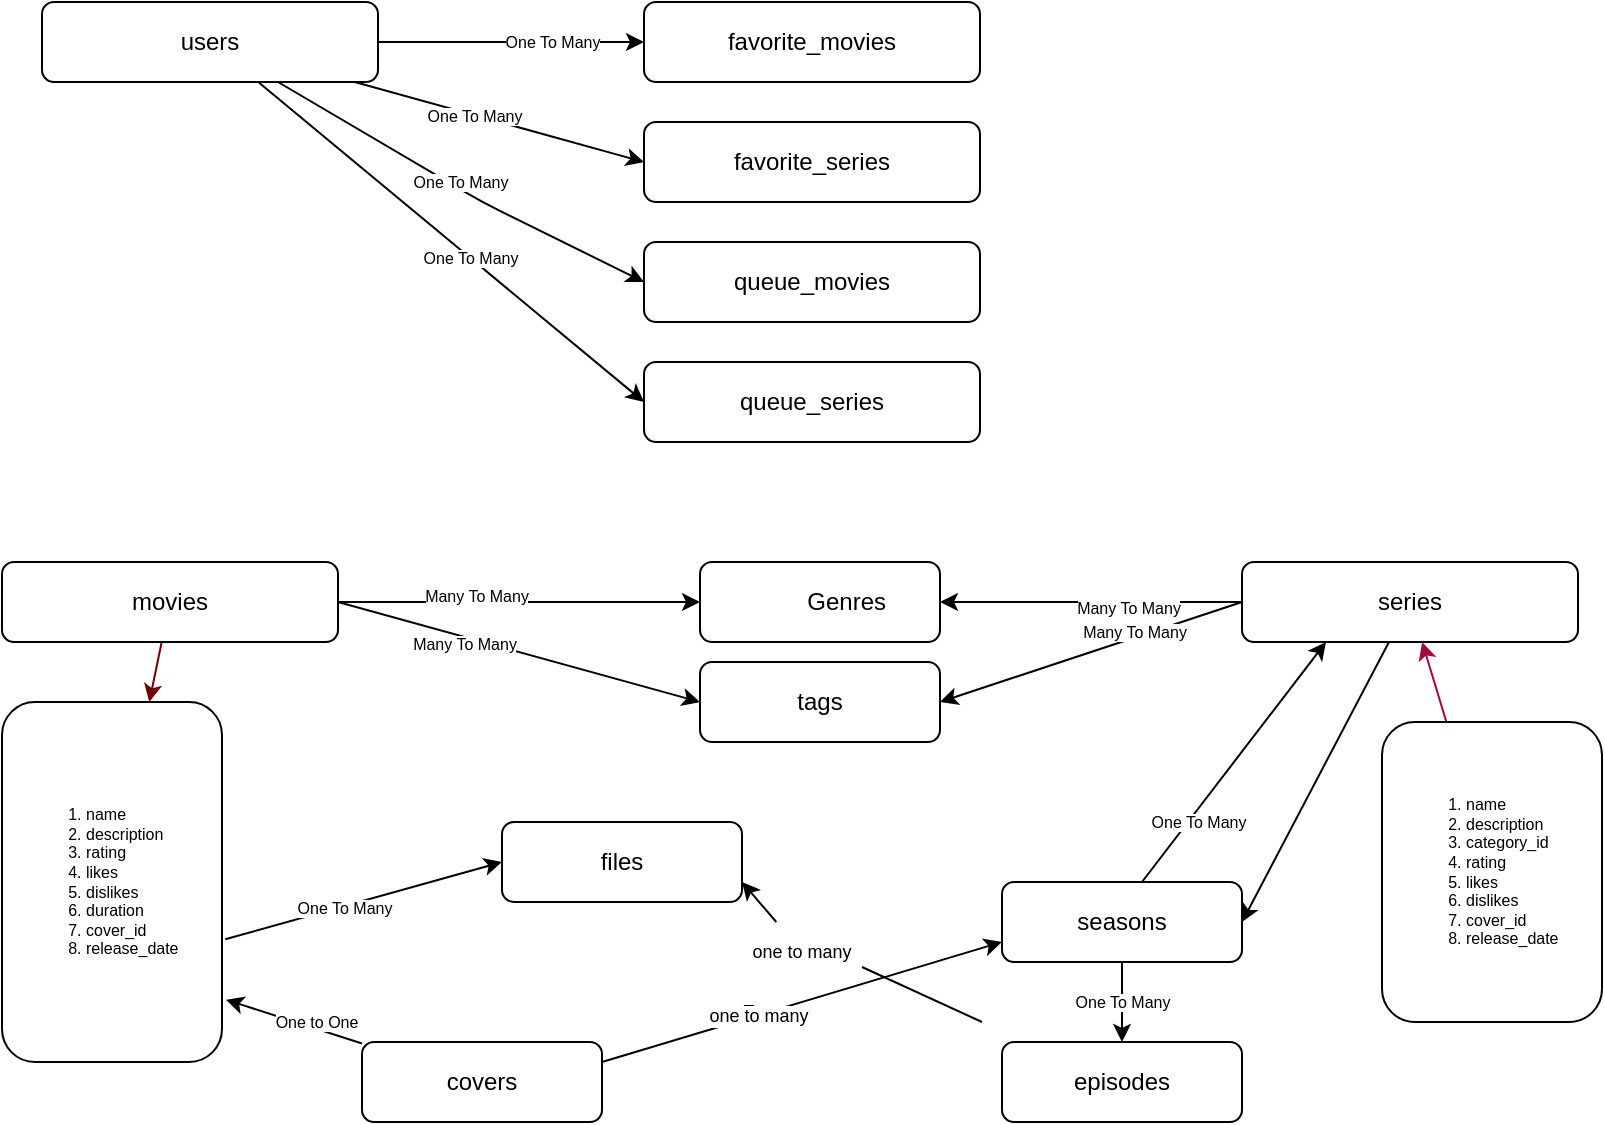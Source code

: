 <mxfile>
    <diagram id="Clx3CYM9aYBjJozJZF0z" name="Main">
        <mxGraphModel dx="604" dy="401" grid="1" gridSize="10" guides="1" tooltips="1" connect="1" arrows="1" fold="1" page="1" pageScale="1" pageWidth="850" pageHeight="1100" math="0" shadow="0">
            <root>
                <mxCell id="0"/>
                <mxCell id="1" parent="0"/>
                <mxCell id="9" value="" style="edgeStyle=none;html=1;fillColor=#a20025;strokeColor=#6F0000;" parent="1" source="5" target="8" edge="1">
                    <mxGeometry relative="1" as="geometry"/>
                </mxCell>
                <mxCell id="5" value="movies" style="rounded=1;whiteSpace=wrap;html=1;" parent="1" vertex="1">
                    <mxGeometry x="20" y="320" width="168" height="40" as="geometry"/>
                </mxCell>
                <mxCell id="8" value="&lt;ol style=&quot;font-size: 8px&quot;&gt;&lt;li&gt;name&lt;/li&gt;&lt;li&gt;description&lt;/li&gt;&lt;li&gt;&lt;span&gt;rating&lt;/span&gt;&lt;/li&gt;&lt;li&gt;likes&lt;/li&gt;&lt;li&gt;dislikes&lt;/li&gt;&lt;li&gt;duration&lt;/li&gt;&lt;li&gt;cover_id&lt;/li&gt;&lt;li&gt;release_date&lt;/li&gt;&lt;/ol&gt;" style="rounded=1;whiteSpace=wrap;html=1;align=left;" parent="1" vertex="1">
                    <mxGeometry x="20" y="390" width="110" height="180" as="geometry"/>
                </mxCell>
                <mxCell id="10" value="&lt;span style=&quot;white-space: pre&quot;&gt;&#9;&lt;/span&gt;Genres" style="rounded=1;whiteSpace=wrap;html=1;gradientColor=none;" parent="1" vertex="1">
                    <mxGeometry x="369" y="320" width="120" height="40" as="geometry"/>
                </mxCell>
                <mxCell id="11" value="tags" style="rounded=1;whiteSpace=wrap;html=1;" parent="1" vertex="1">
                    <mxGeometry x="369" y="370" width="120" height="40" as="geometry"/>
                </mxCell>
                <mxCell id="12" value="files" style="rounded=1;whiteSpace=wrap;html=1;" parent="1" vertex="1">
                    <mxGeometry x="270" y="450" width="120" height="40" as="geometry"/>
                </mxCell>
                <mxCell id="34" style="edgeStyle=none;html=1;entryX=1.018;entryY=0.827;entryDx=0;entryDy=0;entryPerimeter=0;fontSize=8;" parent="1" source="13" target="8" edge="1">
                    <mxGeometry relative="1" as="geometry"/>
                </mxCell>
                <mxCell id="35" value="One to One" style="edgeLabel;html=1;align=center;verticalAlign=middle;resizable=0;points=[];fontSize=8;" parent="34" vertex="1" connectable="0">
                    <mxGeometry x="-0.303" y="-3" relative="1" as="geometry">
                        <mxPoint as="offset"/>
                    </mxGeometry>
                </mxCell>
                <mxCell id="13" value="covers" style="rounded=1;whiteSpace=wrap;html=1;" parent="1" vertex="1">
                    <mxGeometry x="200" y="560" width="120" height="40" as="geometry"/>
                </mxCell>
                <mxCell id="14" value="" style="endArrow=classic;html=1;fontSize=8;entryX=0;entryY=0.5;entryDx=0;entryDy=0;exitX=1;exitY=0.5;exitDx=0;exitDy=0;" parent="1" source="5" target="10" edge="1">
                    <mxGeometry width="50" height="50" relative="1" as="geometry">
                        <mxPoint x="169" y="420" as="sourcePoint"/>
                        <mxPoint x="299" y="340" as="targetPoint"/>
                    </mxGeometry>
                </mxCell>
                <mxCell id="15" value="Many To Many" style="edgeLabel;html=1;align=center;verticalAlign=middle;resizable=0;points=[];fontSize=8;" parent="14" vertex="1" connectable="0">
                    <mxGeometry x="-0.24" y="3" relative="1" as="geometry">
                        <mxPoint as="offset"/>
                    </mxGeometry>
                </mxCell>
                <mxCell id="16" value="" style="endArrow=classic;html=1;fontSize=8;exitX=1;exitY=0.5;exitDx=0;exitDy=0;entryX=0;entryY=0.5;entryDx=0;entryDy=0;" parent="1" source="5" target="11" edge="1">
                    <mxGeometry width="50" height="50" relative="1" as="geometry">
                        <mxPoint x="159" y="440" as="sourcePoint"/>
                        <mxPoint x="299" y="390" as="targetPoint"/>
                    </mxGeometry>
                </mxCell>
                <mxCell id="17" value="Many To Many" style="edgeLabel;html=1;align=center;verticalAlign=middle;resizable=0;points=[];fontSize=8;" parent="16" vertex="1" connectable="0">
                    <mxGeometry x="-0.295" y="-3" relative="1" as="geometry">
                        <mxPoint as="offset"/>
                    </mxGeometry>
                </mxCell>
                <mxCell id="18" value="" style="endArrow=classic;html=1;fontSize=8;exitX=1.015;exitY=0.659;exitDx=0;exitDy=0;exitPerimeter=0;entryX=0;entryY=0.5;entryDx=0;entryDy=0;" parent="1" source="8" target="12" edge="1">
                    <mxGeometry width="50" height="50" relative="1" as="geometry">
                        <mxPoint x="159" y="440" as="sourcePoint"/>
                        <mxPoint x="209" y="390" as="targetPoint"/>
                    </mxGeometry>
                </mxCell>
                <mxCell id="19" value="One To Many" style="edgeLabel;html=1;align=center;verticalAlign=middle;resizable=0;points=[];fontSize=8;" parent="18" vertex="1" connectable="0">
                    <mxGeometry x="-0.154" y="-1" relative="1" as="geometry">
                        <mxPoint as="offset"/>
                    </mxGeometry>
                </mxCell>
                <mxCell id="29" style="edgeStyle=none;html=1;entryX=1;entryY=0.5;entryDx=0;entryDy=0;fontSize=8;" parent="1" source="21" target="28" edge="1">
                    <mxGeometry relative="1" as="geometry"/>
                </mxCell>
                <mxCell id="21" value="series" style="rounded=1;whiteSpace=wrap;html=1;" parent="1" vertex="1">
                    <mxGeometry x="640" y="320" width="168" height="40" as="geometry"/>
                </mxCell>
                <mxCell id="23" value="" style="edgeStyle=none;html=1;fontSize=8;fillColor=#d80073;strokeColor=#A50040;" parent="1" source="22" target="21" edge="1">
                    <mxGeometry relative="1" as="geometry"/>
                </mxCell>
                <mxCell id="22" value="&lt;ol style=&quot;font-size: 8px&quot;&gt;&lt;li&gt;name&lt;/li&gt;&lt;li&gt;description&lt;/li&gt;&lt;li&gt;category_id&lt;/li&gt;&lt;li&gt;rating&lt;/li&gt;&lt;li&gt;&lt;span&gt;likes&lt;/span&gt;&lt;br&gt;&lt;/li&gt;&lt;li&gt;dislikes&lt;/li&gt;&lt;li&gt;&lt;span&gt;cover_id&lt;/span&gt;&lt;br&gt;&lt;/li&gt;&lt;li&gt;&lt;span&gt;release_date&lt;/span&gt;&lt;/li&gt;&lt;/ol&gt;" style="rounded=1;whiteSpace=wrap;html=1;align=left;" parent="1" vertex="1">
                    <mxGeometry x="710" y="400" width="110" height="150" as="geometry"/>
                </mxCell>
                <mxCell id="24" value="" style="endArrow=classic;html=1;fontSize=8;entryX=1;entryY=0.5;entryDx=0;entryDy=0;exitX=0;exitY=0.5;exitDx=0;exitDy=0;" parent="1" source="21" target="10" edge="1">
                    <mxGeometry width="50" height="50" relative="1" as="geometry">
                        <mxPoint x="640" y="410" as="sourcePoint"/>
                        <mxPoint x="570.0" y="340" as="targetPoint"/>
                    </mxGeometry>
                </mxCell>
                <mxCell id="25" value="Many To Many" style="edgeLabel;html=1;align=center;verticalAlign=middle;resizable=0;points=[];fontSize=8;" parent="24" vertex="1" connectable="0">
                    <mxGeometry x="-0.24" y="3" relative="1" as="geometry">
                        <mxPoint as="offset"/>
                    </mxGeometry>
                </mxCell>
                <mxCell id="26" value="" style="endArrow=classic;html=1;fontSize=8;exitX=0;exitY=0.5;exitDx=0;exitDy=0;entryX=1;entryY=0.5;entryDx=0;entryDy=0;" parent="1" source="21" target="11" edge="1">
                    <mxGeometry width="50" height="50" relative="1" as="geometry">
                        <mxPoint x="319.56" y="461" as="sourcePoint"/>
                        <mxPoint x="570.0" y="390" as="targetPoint"/>
                    </mxGeometry>
                </mxCell>
                <mxCell id="27" value="Many To Many" style="edgeLabel;html=1;align=center;verticalAlign=middle;resizable=0;points=[];fontSize=8;" parent="26" vertex="1" connectable="0">
                    <mxGeometry x="-0.295" y="-3" relative="1" as="geometry">
                        <mxPoint as="offset"/>
                    </mxGeometry>
                </mxCell>
                <mxCell id="33" value="One To Many" style="edgeStyle=none;html=1;fontSize=8;" parent="1" source="28" target="31" edge="1">
                    <mxGeometry relative="1" as="geometry"/>
                </mxCell>
                <mxCell id="28" value="seasons" style="rounded=1;whiteSpace=wrap;html=1;" parent="1" vertex="1">
                    <mxGeometry x="520" y="480" width="120" height="40" as="geometry"/>
                </mxCell>
                <mxCell id="31" value="episodes" style="rounded=1;whiteSpace=wrap;html=1;" parent="1" vertex="1">
                    <mxGeometry x="520" y="560" width="120" height="40" as="geometry"/>
                </mxCell>
                <mxCell id="39" value="" style="endArrow=classic;html=1;fontSize=8;entryX=0.25;entryY=1;entryDx=0;entryDy=0;" parent="1" target="21" edge="1">
                    <mxGeometry width="50" height="50" relative="1" as="geometry">
                        <mxPoint x="590" y="480" as="sourcePoint"/>
                        <mxPoint x="640" y="440" as="targetPoint"/>
                    </mxGeometry>
                </mxCell>
                <mxCell id="41" value="One To Many" style="edgeLabel;html=1;align=center;verticalAlign=middle;resizable=0;points=[];fontSize=8;" parent="39" vertex="1" connectable="0">
                    <mxGeometry x="-0.461" y="-3" relative="1" as="geometry">
                        <mxPoint as="offset"/>
                    </mxGeometry>
                </mxCell>
                <mxCell id="46" style="edgeStyle=none;html=1;entryX=0;entryY=0.5;entryDx=0;entryDy=0;fontSize=8;" parent="1" source="43" target="44" edge="1">
                    <mxGeometry relative="1" as="geometry"/>
                </mxCell>
                <mxCell id="49" value="One To Many" style="edgeLabel;html=1;align=center;verticalAlign=middle;resizable=0;points=[];fontSize=8;" parent="46" vertex="1" connectable="0">
                    <mxGeometry x="0.3" relative="1" as="geometry">
                        <mxPoint as="offset"/>
                    </mxGeometry>
                </mxCell>
                <mxCell id="47" style="edgeStyle=none;html=1;entryX=0;entryY=0.5;entryDx=0;entryDy=0;fontSize=8;" parent="1" source="43" target="45" edge="1">
                    <mxGeometry relative="1" as="geometry"/>
                </mxCell>
                <mxCell id="50" value="One To Many" style="edgeLabel;html=1;align=center;verticalAlign=middle;resizable=0;points=[];fontSize=8;" parent="47" vertex="1" connectable="0">
                    <mxGeometry x="-0.18" relative="1" as="geometry">
                        <mxPoint as="offset"/>
                    </mxGeometry>
                </mxCell>
                <mxCell id="53" style="edgeStyle=none;html=1;entryX=0;entryY=0.5;entryDx=0;entryDy=0;fontSize=8;" parent="1" source="43" target="51" edge="1">
                    <mxGeometry relative="1" as="geometry">
                        <Array as="points">
                            <mxPoint x="260" y="140"/>
                        </Array>
                    </mxGeometry>
                </mxCell>
                <mxCell id="55" value="One To Many" style="edgeLabel;html=1;align=center;verticalAlign=middle;resizable=0;points=[];fontSize=8;" parent="53" vertex="1" connectable="0">
                    <mxGeometry x="-0.005" y="3" relative="1" as="geometry">
                        <mxPoint as="offset"/>
                    </mxGeometry>
                </mxCell>
                <mxCell id="54" style="edgeStyle=none;html=1;entryX=0;entryY=0.5;entryDx=0;entryDy=0;fontSize=8;" parent="1" source="43" target="52" edge="1">
                    <mxGeometry relative="1" as="geometry"/>
                </mxCell>
                <mxCell id="56" value="One To Many" style="edgeLabel;html=1;align=center;verticalAlign=middle;resizable=0;points=[];fontSize=8;" parent="54" vertex="1" connectable="0">
                    <mxGeometry x="0.094" relative="1" as="geometry">
                        <mxPoint as="offset"/>
                    </mxGeometry>
                </mxCell>
                <mxCell id="43" value="users" style="rounded=1;whiteSpace=wrap;html=1;" parent="1" vertex="1">
                    <mxGeometry x="40" y="40" width="168" height="40" as="geometry"/>
                </mxCell>
                <mxCell id="44" value="favorite_movies" style="rounded=1;whiteSpace=wrap;html=1;" parent="1" vertex="1">
                    <mxGeometry x="341" y="40" width="168" height="40" as="geometry"/>
                </mxCell>
                <mxCell id="45" value="favorite_series" style="rounded=1;whiteSpace=wrap;html=1;" parent="1" vertex="1">
                    <mxGeometry x="341" y="100" width="168" height="40" as="geometry"/>
                </mxCell>
                <mxCell id="51" value="queue_movies" style="rounded=1;whiteSpace=wrap;html=1;" parent="1" vertex="1">
                    <mxGeometry x="341" y="160" width="168" height="40" as="geometry"/>
                </mxCell>
                <mxCell id="52" value="queue_series" style="rounded=1;whiteSpace=wrap;html=1;" parent="1" vertex="1">
                    <mxGeometry x="341" y="220" width="168" height="40" as="geometry"/>
                </mxCell>
                <mxCell id="65" value="" style="endArrow=classic;html=1;fontSize=9;fontColor=default;strokeColor=default;entryX=1;entryY=0.75;entryDx=0;entryDy=0;startArrow=none;" edge="1" parent="1" source="66" target="12">
                    <mxGeometry width="50" height="50" relative="1" as="geometry">
                        <mxPoint x="510" y="550" as="sourcePoint"/>
                        <mxPoint x="400" y="480" as="targetPoint"/>
                    </mxGeometry>
                </mxCell>
                <mxCell id="66" value="one to many" style="text;html=1;strokeColor=none;fillColor=none;align=center;verticalAlign=middle;whiteSpace=wrap;rounded=0;glass=0;labelBackgroundColor=none;labelBorderColor=none;fontSize=9;fontColor=default;" vertex="1" parent="1">
                    <mxGeometry x="390" y="500" width="60" height="30" as="geometry"/>
                </mxCell>
                <mxCell id="67" value="" style="endArrow=none;html=1;fontSize=9;fontColor=default;strokeColor=default;entryX=1;entryY=0.75;entryDx=0;entryDy=0;" edge="1" parent="1" target="66">
                    <mxGeometry width="50" height="50" relative="1" as="geometry">
                        <mxPoint x="510" y="550" as="sourcePoint"/>
                        <mxPoint x="390" y="480" as="targetPoint"/>
                    </mxGeometry>
                </mxCell>
                <mxCell id="68" value="Text" style="text;html=1;strokeColor=none;fillColor=none;align=center;verticalAlign=middle;whiteSpace=wrap;rounded=0;glass=0;labelBackgroundColor=none;labelBorderColor=none;fontSize=9;fontColor=default;" vertex="1" parent="1">
                    <mxGeometry x="369" y="530" width="60" height="30" as="geometry"/>
                </mxCell>
                <mxCell id="69" value="" style="endArrow=classic;html=1;fontSize=9;fontColor=default;strokeColor=default;entryX=0;entryY=0.75;entryDx=0;entryDy=0;exitX=1;exitY=0.25;exitDx=0;exitDy=0;" edge="1" parent="1" source="13" target="28">
                    <mxGeometry width="50" height="50" relative="1" as="geometry">
                        <mxPoint x="330" y="570" as="sourcePoint"/>
                        <mxPoint x="500" y="480" as="targetPoint"/>
                    </mxGeometry>
                </mxCell>
                <mxCell id="73" value="one to many" style="edgeLabel;html=1;align=center;verticalAlign=middle;resizable=0;points=[];fontSize=9;fontColor=default;" vertex="1" connectable="0" parent="69">
                    <mxGeometry x="-0.221" relative="1" as="geometry">
                        <mxPoint as="offset"/>
                    </mxGeometry>
                </mxCell>
            </root>
        </mxGraphModel>
    </diagram>
</mxfile>
